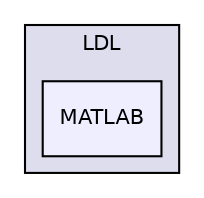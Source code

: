 digraph "libs/SuiteSparse/LDL/MATLAB" {
  compound=true
  node [ fontsize="10", fontname="Helvetica"];
  edge [ labelfontsize="10", labelfontname="Helvetica"];
  subgraph clusterdir_60ced514b82df02e73714f44ea944942 {
    graph [ bgcolor="#ddddee", pencolor="black", label="LDL" fontname="Helvetica", fontsize="10", URL="dir_60ced514b82df02e73714f44ea944942.html"]
  dir_a4b4dc5350298a06d1e4a14dbcb0be7e [shape=box, label="MATLAB", style="filled", fillcolor="#eeeeff", pencolor="black", URL="dir_a4b4dc5350298a06d1e4a14dbcb0be7e.html"];
  }
}
